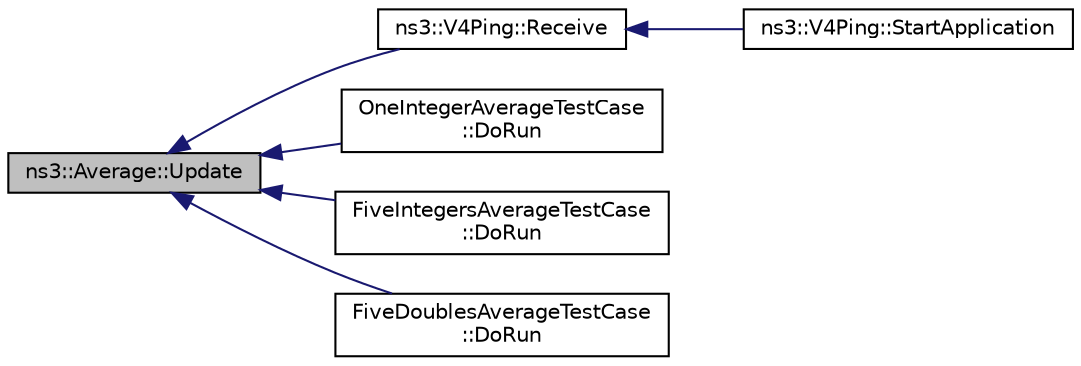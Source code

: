 digraph "ns3::Average::Update"
{
  edge [fontname="Helvetica",fontsize="10",labelfontname="Helvetica",labelfontsize="10"];
  node [fontname="Helvetica",fontsize="10",shape=record];
  rankdir="LR";
  Node1 [label="ns3::Average::Update",height=0.2,width=0.4,color="black", fillcolor="grey75", style="filled", fontcolor="black"];
  Node1 -> Node2 [dir="back",color="midnightblue",fontsize="10",style="solid"];
  Node2 [label="ns3::V4Ping::Receive",height=0.2,width=0.4,color="black", fillcolor="white", style="filled",URL="$d3/da5/classns3_1_1V4Ping.html#a87c38673f7b4c568d114c2815ff2aa78",tooltip="Receive an ICMP Echo. "];
  Node2 -> Node3 [dir="back",color="midnightblue",fontsize="10",style="solid"];
  Node3 [label="ns3::V4Ping::StartApplication",height=0.2,width=0.4,color="black", fillcolor="white", style="filled",URL="$d3/da5/classns3_1_1V4Ping.html#ac5176e135c81f0764bcd560c7fc71390",tooltip="Application specific startup code. "];
  Node1 -> Node4 [dir="back",color="midnightblue",fontsize="10",style="solid"];
  Node4 [label="OneIntegerAverageTestCase\l::DoRun",height=0.2,width=0.4,color="black", fillcolor="white", style="filled",URL="$d0/d1e/classOneIntegerAverageTestCase.html#a962250f65e253c4f61890b423f9b2e62",tooltip="Implementation to actually run this TestCase. "];
  Node1 -> Node5 [dir="back",color="midnightblue",fontsize="10",style="solid"];
  Node5 [label="FiveIntegersAverageTestCase\l::DoRun",height=0.2,width=0.4,color="black", fillcolor="white", style="filled",URL="$d9/d20/classFiveIntegersAverageTestCase.html#aab1153b04e5f0c96cbefe3b438ac1bd1",tooltip="Implementation to actually run this TestCase. "];
  Node1 -> Node6 [dir="back",color="midnightblue",fontsize="10",style="solid"];
  Node6 [label="FiveDoublesAverageTestCase\l::DoRun",height=0.2,width=0.4,color="black", fillcolor="white", style="filled",URL="$dd/d8b/classFiveDoublesAverageTestCase.html#aacfcb4f28de8cd6cca19268e9695704d",tooltip="Implementation to actually run this TestCase. "];
}
